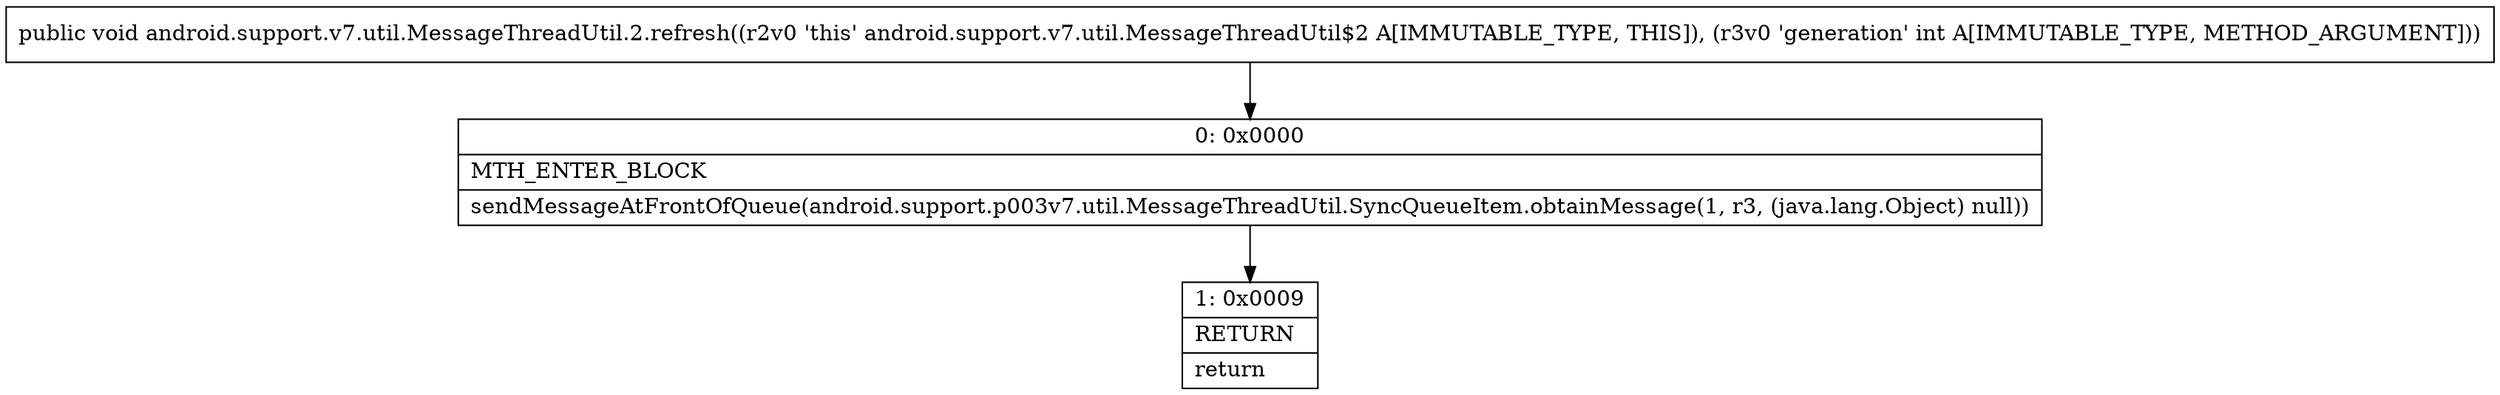 digraph "CFG forandroid.support.v7.util.MessageThreadUtil.2.refresh(I)V" {
Node_0 [shape=record,label="{0\:\ 0x0000|MTH_ENTER_BLOCK\l|sendMessageAtFrontOfQueue(android.support.p003v7.util.MessageThreadUtil.SyncQueueItem.obtainMessage(1, r3, (java.lang.Object) null))\l}"];
Node_1 [shape=record,label="{1\:\ 0x0009|RETURN\l|return\l}"];
MethodNode[shape=record,label="{public void android.support.v7.util.MessageThreadUtil.2.refresh((r2v0 'this' android.support.v7.util.MessageThreadUtil$2 A[IMMUTABLE_TYPE, THIS]), (r3v0 'generation' int A[IMMUTABLE_TYPE, METHOD_ARGUMENT])) }"];
MethodNode -> Node_0;
Node_0 -> Node_1;
}

